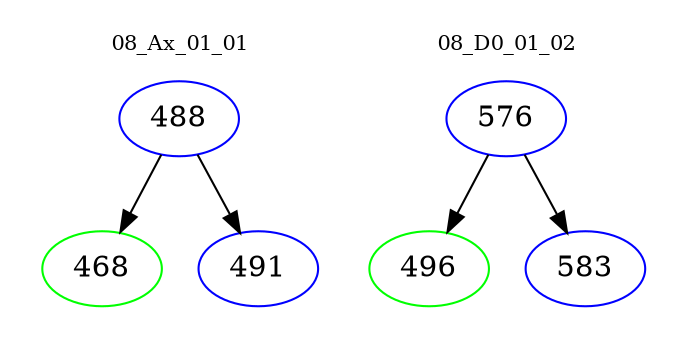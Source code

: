 digraph{
subgraph cluster_0 {
color = white
label = "08_Ax_01_01";
fontsize=10;
T0_488 [label="488", color="blue"]
T0_488 -> T0_468 [color="black"]
T0_468 [label="468", color="green"]
T0_488 -> T0_491 [color="black"]
T0_491 [label="491", color="blue"]
}
subgraph cluster_1 {
color = white
label = "08_D0_01_02";
fontsize=10;
T1_576 [label="576", color="blue"]
T1_576 -> T1_496 [color="black"]
T1_496 [label="496", color="green"]
T1_576 -> T1_583 [color="black"]
T1_583 [label="583", color="blue"]
}
}

